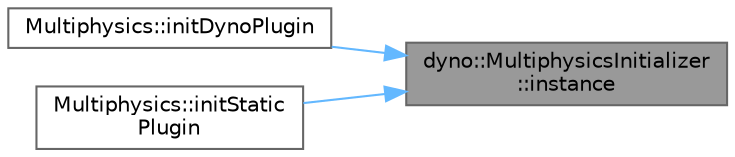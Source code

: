 digraph "dyno::MultiphysicsInitializer::instance"
{
 // LATEX_PDF_SIZE
  bgcolor="transparent";
  edge [fontname=Helvetica,fontsize=10,labelfontname=Helvetica,labelfontsize=10];
  node [fontname=Helvetica,fontsize=10,shape=box,height=0.2,width=0.4];
  rankdir="RL";
  Node1 [id="Node000001",label="dyno::MultiphysicsInitializer\l::instance",height=0.2,width=0.4,color="gray40", fillcolor="grey60", style="filled", fontcolor="black",tooltip=" "];
  Node1 -> Node2 [id="edge1_Node000001_Node000002",dir="back",color="steelblue1",style="solid",tooltip=" "];
  Node2 [id="Node000002",label="Multiphysics::initDynoPlugin",height=0.2,width=0.4,color="grey40", fillcolor="white", style="filled",URL="$namespace_multiphysics.html#a46064960ef2679a602f61ed25a657437",tooltip=" "];
  Node1 -> Node3 [id="edge2_Node000001_Node000003",dir="back",color="steelblue1",style="solid",tooltip=" "];
  Node3 [id="Node000003",label="Multiphysics::initStatic\lPlugin",height=0.2,width=0.4,color="grey40", fillcolor="white", style="filled",URL="$namespace_multiphysics.html#a4b998e6b2a52d129d15643e946c6854a",tooltip=" "];
}
